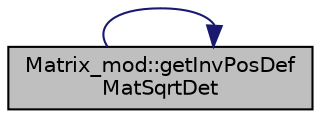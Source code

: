 digraph "Matrix_mod::getInvPosDefMatSqrtDet"
{
 // LATEX_PDF_SIZE
  edge [fontname="Helvetica",fontsize="10",labelfontname="Helvetica",labelfontsize="10"];
  node [fontname="Helvetica",fontsize="10",shape=record];
  rankdir="LR";
  Node1 [label="Matrix_mod::getInvPosDef\lMatSqrtDet",height=0.2,width=0.4,color="black", fillcolor="grey75", style="filled", fontcolor="black",tooltip="Return the inverse matrix of a symmetric-positive-definite input matrix, which is given in the upper ..."];
  Node1 -> Node1 [color="midnightblue",fontsize="10",style="solid",fontname="Helvetica"];
}
